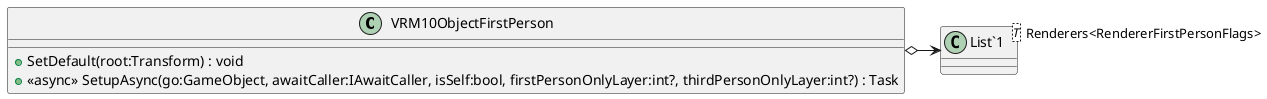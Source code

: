@startuml
class VRM10ObjectFirstPerson {
    + SetDefault(root:Transform) : void
    + <<async>> SetupAsync(go:GameObject, awaitCaller:IAwaitCaller, isSelf:bool, firstPersonOnlyLayer:int?, thirdPersonOnlyLayer:int?) : Task
}
class "List`1"<T> {
}
VRM10ObjectFirstPerson o-> "Renderers<RendererFirstPersonFlags>" "List`1"
@enduml
